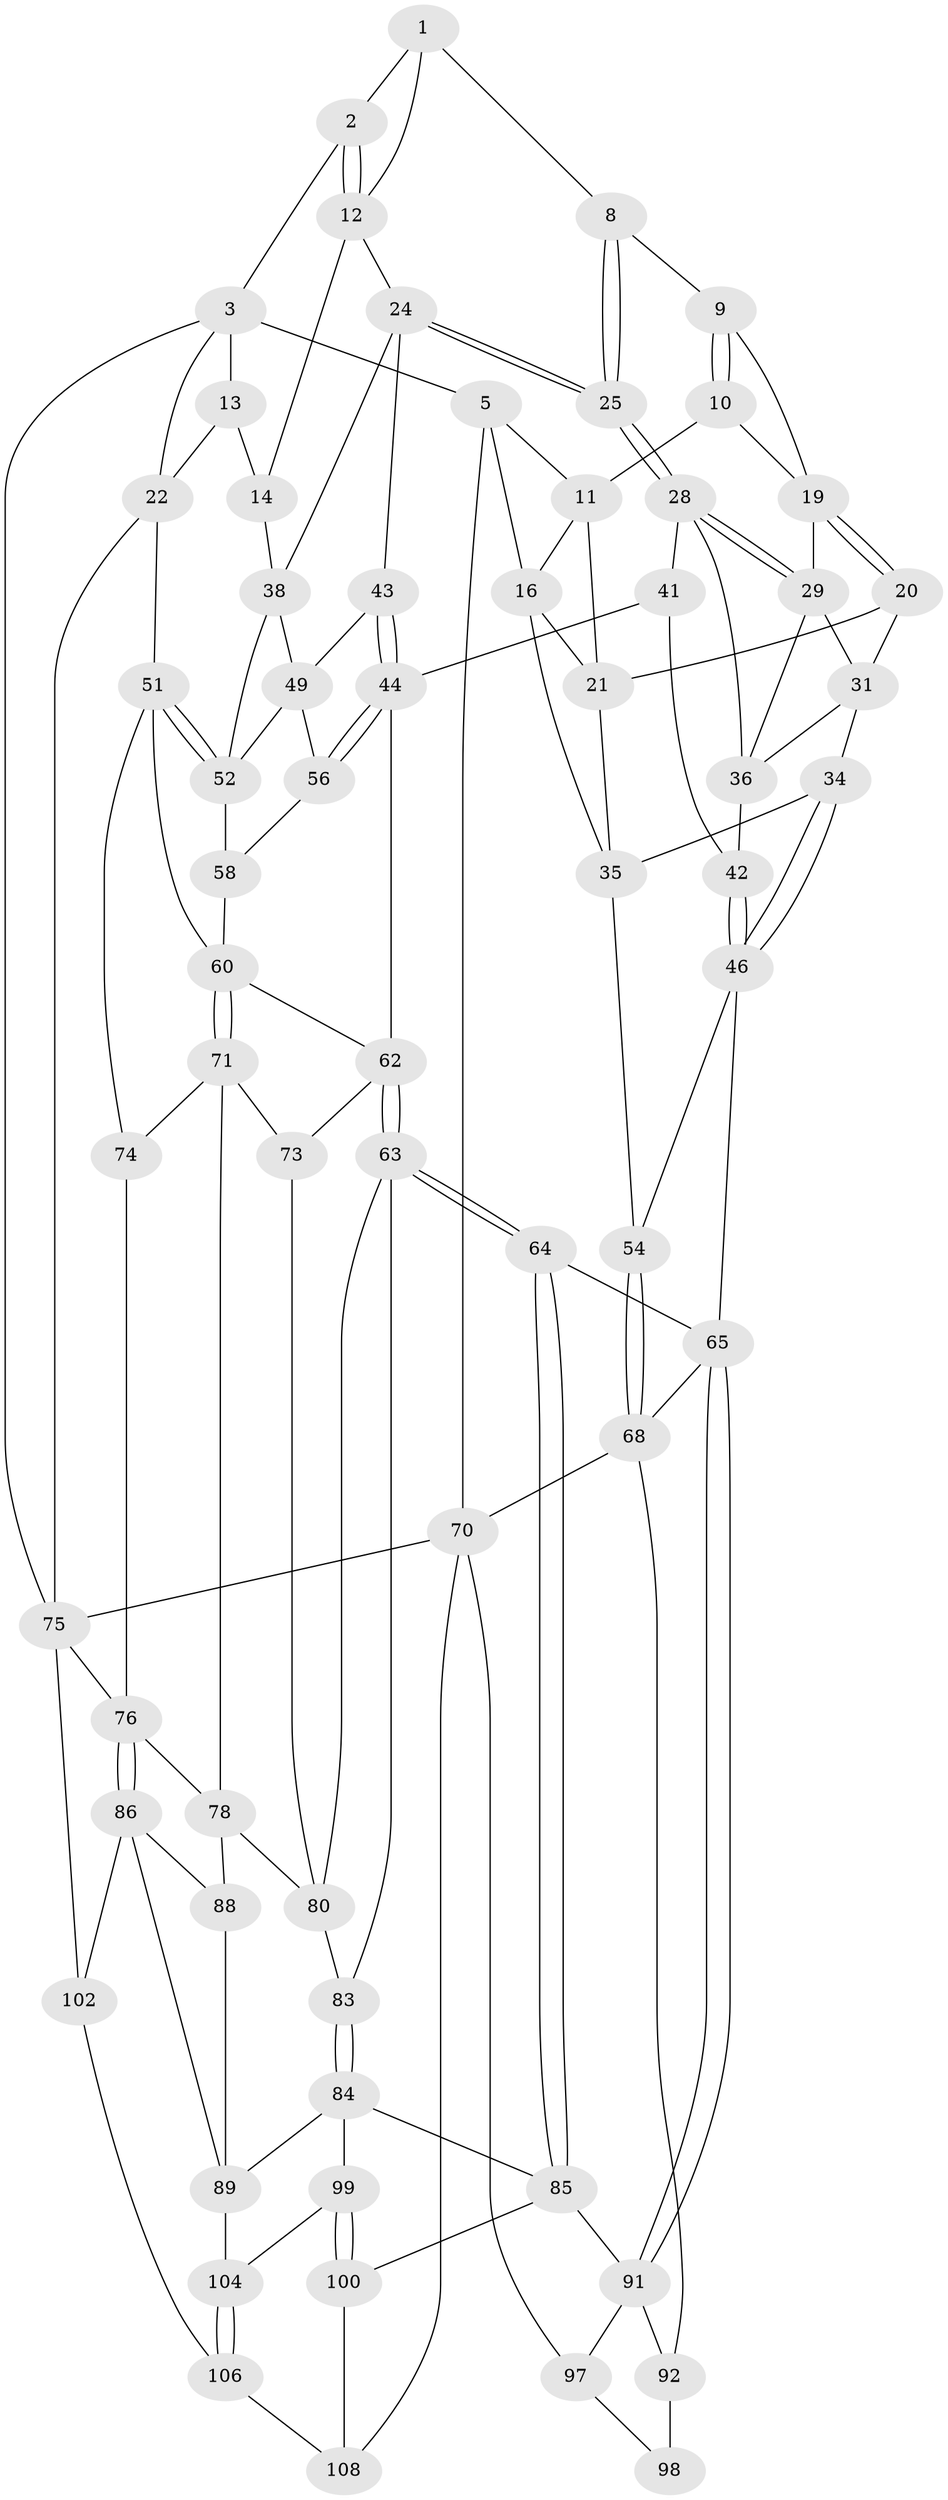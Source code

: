 // Generated by graph-tools (version 1.1) at 2025/24/03/03/25 07:24:32]
// undirected, 66 vertices, 140 edges
graph export_dot {
graph [start="1"]
  node [color=gray90,style=filled];
  1 [pos="+0.39623406643374465+0",super="+7"];
  2 [pos="+0.5858192785714555+0"];
  3 [pos="+0.8702833957733109+0",super="+4"];
  5 [pos="+0+0",super="+6"];
  8 [pos="+0.40680307567062457+0.10667961253056972"];
  9 [pos="+0.39655973472705147+0.11067866794415926"];
  10 [pos="+0.3140840985459065+0.021940476015902457"];
  11 [pos="+0.310607299153926+0.015438245151421632",super="+18"];
  12 [pos="+0.5901721154613603+0.02482048570295098",super="+15"];
  13 [pos="+0.8465992029564986+0",super="+23"];
  14 [pos="+0.7442955327329683+0.07837278225393539",super="+26"];
  16 [pos="+0+0",super="+17"];
  19 [pos="+0.2625306216138202+0.13545028352042865",super="+27"];
  20 [pos="+0.23554003351234412+0.14498976738080868"];
  21 [pos="+0.2305144073423414+0.1429750666533134",super="+33"];
  22 [pos="+1+0.3027011865564757",super="+50"];
  24 [pos="+0.5894636476089147+0.1330583618867825",super="+39"];
  25 [pos="+0.5676714434080916+0.13590570295380097"];
  28 [pos="+0.47988719924020246+0.21714930687757852",super="+40"];
  29 [pos="+0.41430976847292333+0.19444789871191662",super="+30"];
  31 [pos="+0.32495358162985427+0.2492615094872799",super="+32"];
  34 [pos="+0.1847934214121543+0.304481029073365"];
  35 [pos="+0.13246212073115635+0.2437350974475742",super="+47"];
  36 [pos="+0.41841556792898577+0.23179823975582575",super="+37"];
  38 [pos="+0.7981325935470535+0.25137499991547446",super="+48"];
  41 [pos="+0.4593479498760708+0.38420655674236454"];
  42 [pos="+0.37865342765367616+0.33462357812708465"];
  43 [pos="+0.6094785770500797+0.2807485063808052"];
  44 [pos="+0.4963562937696425+0.40280522146198755",super="+45"];
  46 [pos="+0.19534572236961892+0.408282967269024",super="+53"];
  49 [pos="+0.697689940956054+0.3683717313297715",super="+55"];
  51 [pos="+0.8762298501583634+0.48413750578256903",super="+59"];
  52 [pos="+0.8024483966180372+0.415206835147062",super="+57"];
  54 [pos="+0+0.5242785563849153"];
  56 [pos="+0.6332106293418872+0.4179464437789572"];
  58 [pos="+0.6948133393813286+0.48986733109810116"];
  60 [pos="+0.720778274056231+0.522186617398418",super="+61"];
  62 [pos="+0.47908879069923965+0.49862467312466596",super="+67"];
  63 [pos="+0.4472276752326902+0.5595163393200449",super="+79"];
  64 [pos="+0.384592712147061+0.6069324369155893"];
  65 [pos="+0.29571133564415625+0.6212426903782122",super="+66"];
  68 [pos="+0+1",super="+69"];
  70 [pos="+0+1",super="+109"];
  71 [pos="+0.7222643010083483+0.5898910455396021",super="+72"];
  73 [pos="+0.6527171686148106+0.6182394004988416"];
  74 [pos="+0.7830444961804708+0.604633819307731"];
  75 [pos="+1+0.5923150744655843",super="+96"];
  76 [pos="+0.8820372639235242+0.7270580802283442",super="+77"];
  78 [pos="+0.7253422656460787+0.6879555225995224",super="+81"];
  80 [pos="+0.598291161585151+0.6341423211365158",super="+82"];
  83 [pos="+0.5630991417320352+0.7053946913048241"];
  84 [pos="+0.4979818739418903+0.7761609515748255",super="+90"];
  85 [pos="+0.46624082599365296+0.7634467616039664",super="+94"];
  86 [pos="+0.8296002625240828+0.8488370516681275",super="+87"];
  88 [pos="+0.6486630015729503+0.7746893281049404"];
  89 [pos="+0.6264248064366232+0.8016002231019661",super="+101"];
  91 [pos="+0.29408173285969325+0.6366264029854618",super="+95"];
  92 [pos="+0.24631700036789583+0.7706066301627189",super="+93"];
  97 [pos="+0.35283138060055774+0.9007434848032192"];
  98 [pos="+0.3470603211931325+0.9004197499835956"];
  99 [pos="+0.580801958565551+0.8623073506824523",super="+105"];
  100 [pos="+0.5023278389045442+0.9614899030547787",super="+107"];
  102 [pos="+1+1",super="+103"];
  104 [pos="+0.6862207993929547+0.9474992563793921"];
  106 [pos="+0.7213004268043097+1",super="+110"];
  108 [pos="+0.5181885810651845+1"];
  1 -- 2;
  1 -- 8;
  1 -- 12;
  2 -- 3;
  2 -- 12;
  2 -- 12;
  3 -- 13;
  3 -- 5;
  3 -- 22;
  3 -- 75;
  5 -- 16;
  5 -- 70;
  5 -- 11;
  8 -- 9;
  8 -- 25;
  8 -- 25;
  9 -- 10;
  9 -- 10;
  9 -- 19;
  10 -- 11;
  10 -- 19;
  11 -- 21;
  11 -- 16;
  12 -- 24;
  12 -- 14;
  13 -- 14 [weight=2];
  13 -- 22;
  14 -- 38;
  16 -- 35;
  16 -- 21;
  19 -- 20;
  19 -- 20;
  19 -- 29;
  20 -- 21;
  20 -- 31;
  21 -- 35;
  22 -- 51;
  22 -- 75;
  24 -- 25;
  24 -- 25;
  24 -- 43;
  24 -- 38;
  25 -- 28;
  25 -- 28;
  28 -- 29;
  28 -- 29;
  28 -- 41;
  28 -- 36;
  29 -- 36;
  29 -- 31;
  31 -- 34;
  31 -- 36;
  34 -- 35;
  34 -- 46;
  34 -- 46;
  35 -- 54;
  36 -- 42;
  38 -- 49;
  38 -- 52;
  41 -- 42;
  41 -- 44;
  42 -- 46;
  42 -- 46;
  43 -- 44;
  43 -- 44;
  43 -- 49;
  44 -- 56;
  44 -- 56;
  44 -- 62;
  46 -- 54;
  46 -- 65;
  49 -- 56;
  49 -- 52;
  51 -- 52;
  51 -- 52;
  51 -- 74;
  51 -- 60;
  52 -- 58;
  54 -- 68;
  54 -- 68;
  56 -- 58;
  58 -- 60;
  60 -- 71;
  60 -- 71;
  60 -- 62;
  62 -- 63;
  62 -- 63;
  62 -- 73;
  63 -- 64;
  63 -- 64;
  63 -- 80;
  63 -- 83;
  64 -- 65;
  64 -- 85;
  64 -- 85;
  65 -- 91;
  65 -- 91;
  65 -- 68;
  68 -- 70;
  68 -- 92;
  70 -- 97;
  70 -- 108;
  70 -- 75;
  71 -- 74;
  71 -- 73;
  71 -- 78;
  73 -- 80;
  74 -- 76;
  75 -- 76;
  75 -- 102;
  76 -- 86;
  76 -- 86;
  76 -- 78;
  78 -- 88;
  78 -- 80;
  80 -- 83;
  83 -- 84;
  83 -- 84;
  84 -- 85;
  84 -- 89;
  84 -- 99;
  85 -- 100;
  85 -- 91;
  86 -- 102;
  86 -- 88;
  86 -- 89;
  88 -- 89;
  89 -- 104;
  91 -- 92;
  91 -- 97;
  92 -- 98 [weight=2];
  97 -- 98;
  99 -- 100 [weight=2];
  99 -- 100;
  99 -- 104;
  100 -- 108;
  102 -- 106 [weight=2];
  104 -- 106;
  104 -- 106;
  106 -- 108;
}
